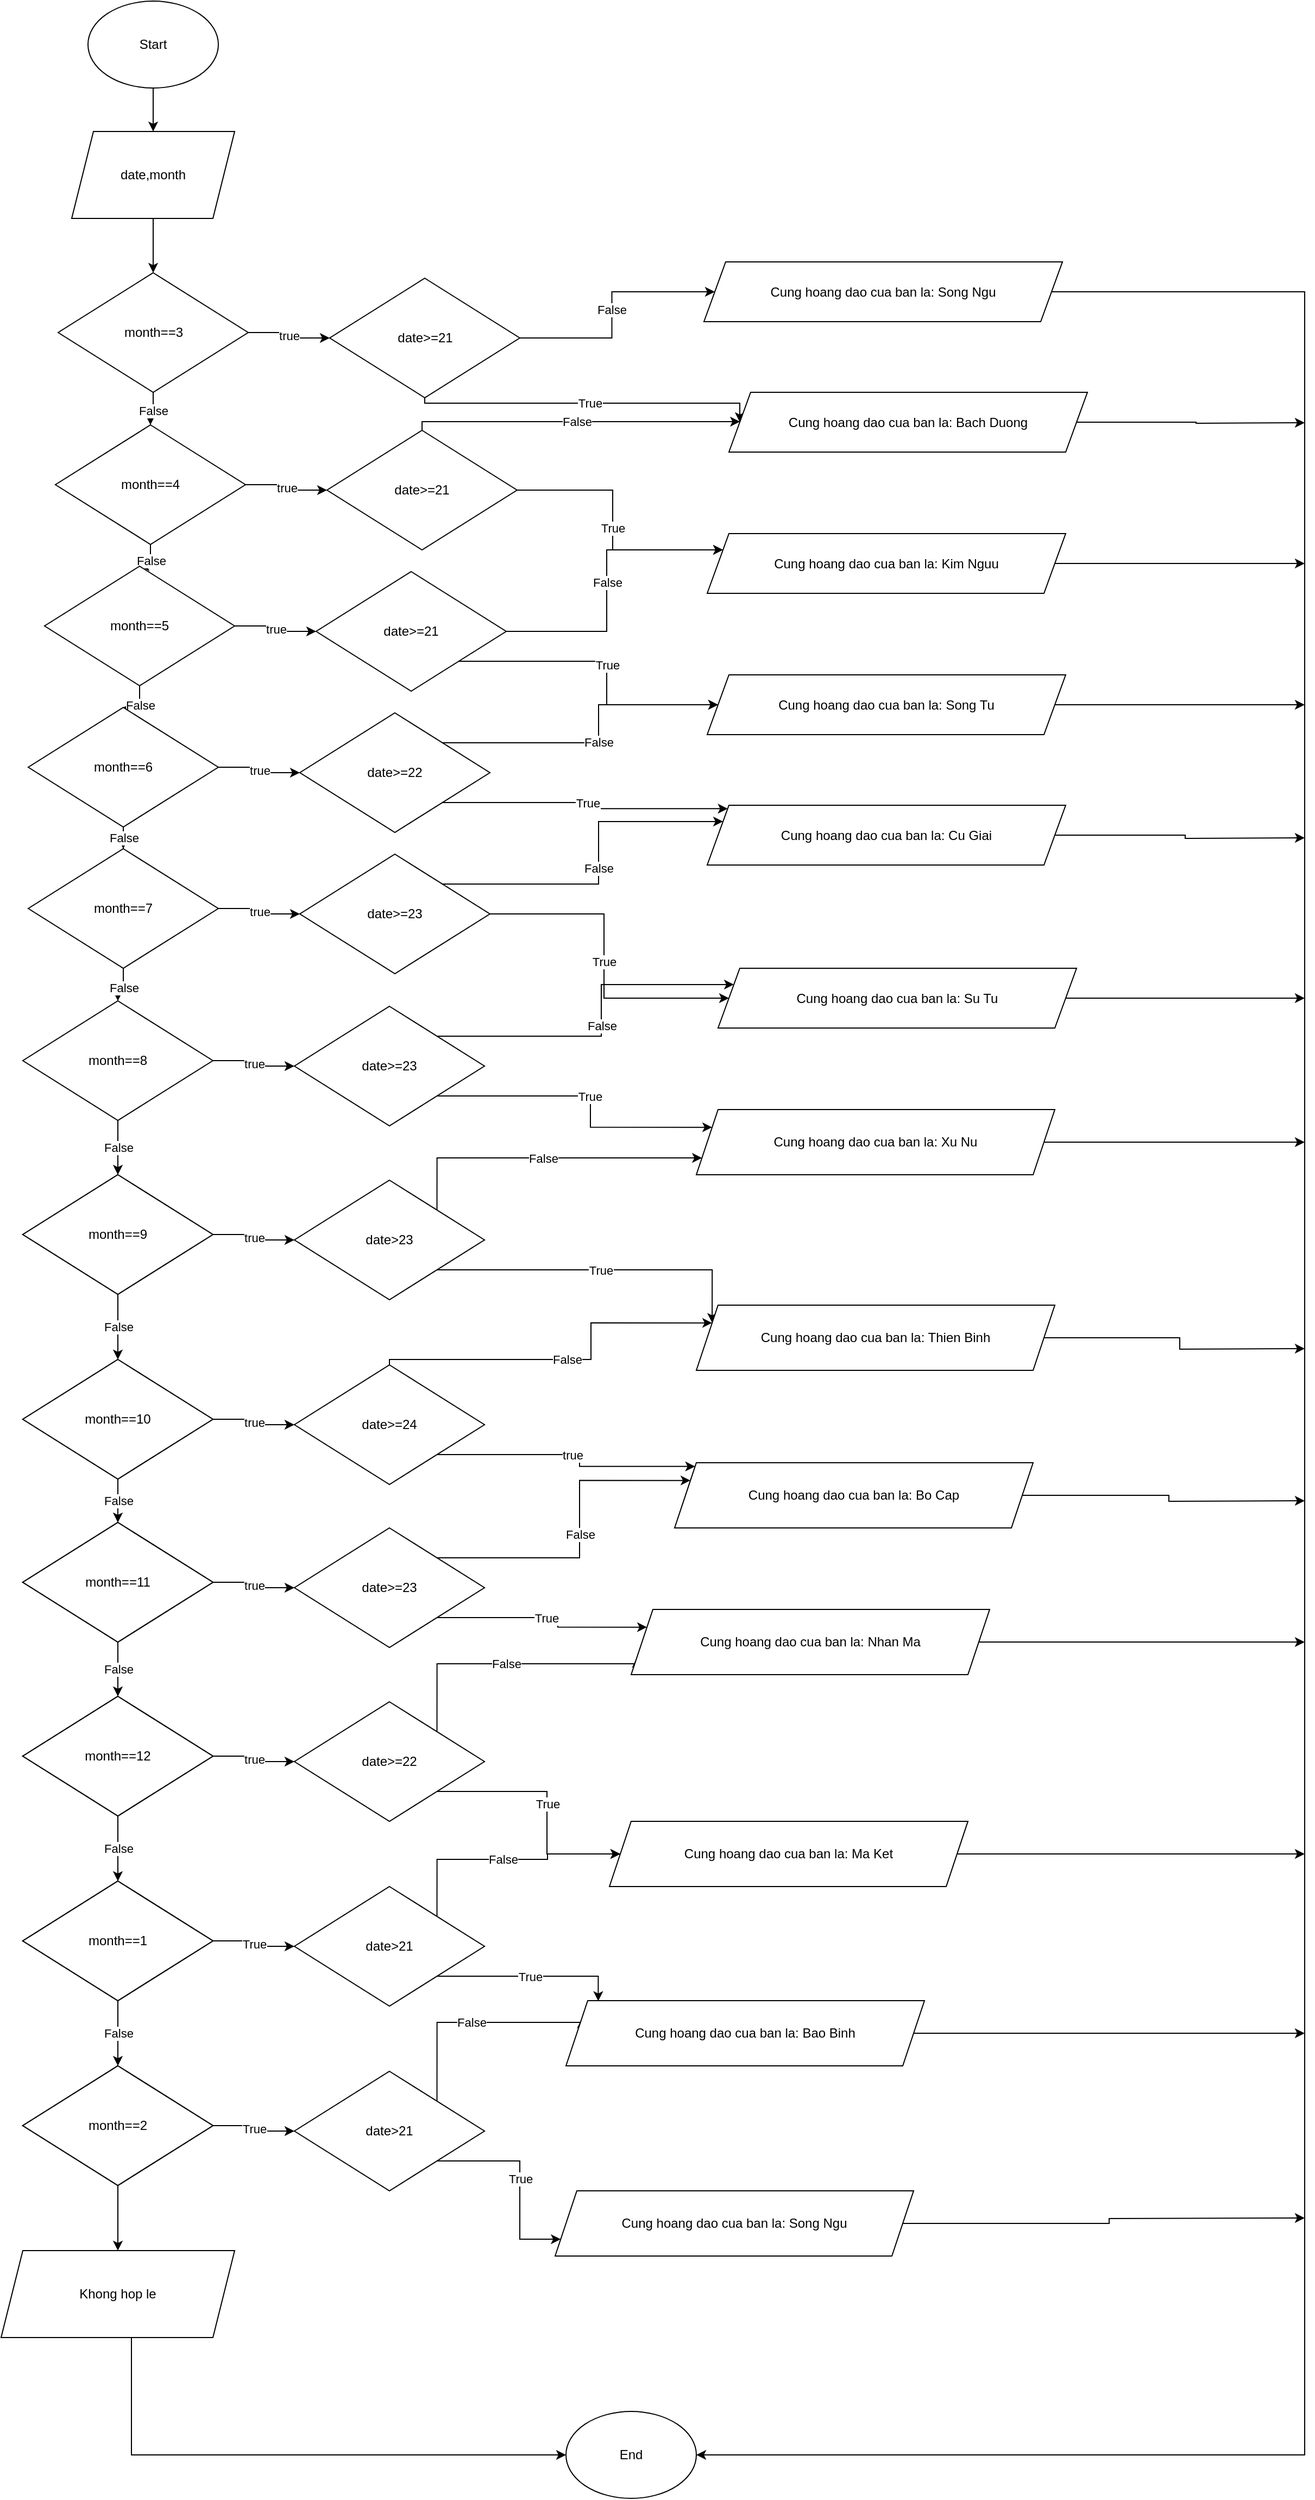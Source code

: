 <mxfile version="22.0.3" type="device">
  <diagram id="C5RBs43oDa-KdzZeNtuy" name="Page-1">
    <mxGraphModel dx="1028" dy="606" grid="1" gridSize="10" guides="1" tooltips="1" connect="1" arrows="1" fold="1" page="1" pageScale="1" pageWidth="827" pageHeight="1169" math="0" shadow="0">
      <root>
        <mxCell id="WIyWlLk6GJQsqaUBKTNV-0" />
        <mxCell id="WIyWlLk6GJQsqaUBKTNV-1" parent="WIyWlLk6GJQsqaUBKTNV-0" />
        <mxCell id="PF4K7zb1NUCe5OKD4z1z-2" style="edgeStyle=orthogonalEdgeStyle;rounded=0;orthogonalLoop=1;jettySize=auto;html=1;" parent="WIyWlLk6GJQsqaUBKTNV-1" source="PF4K7zb1NUCe5OKD4z1z-0" target="PF4K7zb1NUCe5OKD4z1z-1" edge="1">
          <mxGeometry relative="1" as="geometry" />
        </mxCell>
        <mxCell id="PF4K7zb1NUCe5OKD4z1z-0" value="Start" style="ellipse;whiteSpace=wrap;html=1;" parent="WIyWlLk6GJQsqaUBKTNV-1" vertex="1">
          <mxGeometry x="260" y="40" width="120" height="80" as="geometry" />
        </mxCell>
        <mxCell id="PF4K7zb1NUCe5OKD4z1z-17" style="edgeStyle=orthogonalEdgeStyle;rounded=0;orthogonalLoop=1;jettySize=auto;html=1;" parent="WIyWlLk6GJQsqaUBKTNV-1" source="PF4K7zb1NUCe5OKD4z1z-1" target="PF4K7zb1NUCe5OKD4z1z-3" edge="1">
          <mxGeometry relative="1" as="geometry" />
        </mxCell>
        <mxCell id="PF4K7zb1NUCe5OKD4z1z-1" value="date,month" style="shape=parallelogram;perimeter=parallelogramPerimeter;whiteSpace=wrap;html=1;fixedSize=1;" parent="WIyWlLk6GJQsqaUBKTNV-1" vertex="1">
          <mxGeometry x="245" y="160" width="150" height="80" as="geometry" />
        </mxCell>
        <mxCell id="PF4K7zb1NUCe5OKD4z1z-18" value="False" style="edgeStyle=orthogonalEdgeStyle;rounded=0;orthogonalLoop=1;jettySize=auto;html=1;" parent="WIyWlLk6GJQsqaUBKTNV-1" source="PF4K7zb1NUCe5OKD4z1z-3" target="PF4K7zb1NUCe5OKD4z1z-4" edge="1">
          <mxGeometry relative="1" as="geometry" />
        </mxCell>
        <mxCell id="PF4K7zb1NUCe5OKD4z1z-64" value="true" style="edgeStyle=orthogonalEdgeStyle;rounded=0;orthogonalLoop=1;jettySize=auto;html=1;entryX=0;entryY=0.5;entryDx=0;entryDy=0;" parent="WIyWlLk6GJQsqaUBKTNV-1" source="PF4K7zb1NUCe5OKD4z1z-3" target="PF4K7zb1NUCe5OKD4z1z-41" edge="1">
          <mxGeometry relative="1" as="geometry" />
        </mxCell>
        <mxCell id="PF4K7zb1NUCe5OKD4z1z-3" value="month==3" style="rhombus;whiteSpace=wrap;html=1;" parent="WIyWlLk6GJQsqaUBKTNV-1" vertex="1">
          <mxGeometry x="232.5" y="290" width="175" height="110" as="geometry" />
        </mxCell>
        <mxCell id="PF4K7zb1NUCe5OKD4z1z-19" value="False" style="edgeStyle=orthogonalEdgeStyle;rounded=0;orthogonalLoop=1;jettySize=auto;html=1;" parent="WIyWlLk6GJQsqaUBKTNV-1" source="PF4K7zb1NUCe5OKD4z1z-4" target="PF4K7zb1NUCe5OKD4z1z-13" edge="1">
          <mxGeometry relative="1" as="geometry" />
        </mxCell>
        <mxCell id="PF4K7zb1NUCe5OKD4z1z-63" value="true" style="edgeStyle=orthogonalEdgeStyle;rounded=0;orthogonalLoop=1;jettySize=auto;html=1;" parent="WIyWlLk6GJQsqaUBKTNV-1" source="PF4K7zb1NUCe5OKD4z1z-4" target="PF4K7zb1NUCe5OKD4z1z-42" edge="1">
          <mxGeometry relative="1" as="geometry" />
        </mxCell>
        <mxCell id="PF4K7zb1NUCe5OKD4z1z-4" value="month==4" style="rhombus;whiteSpace=wrap;html=1;" parent="WIyWlLk6GJQsqaUBKTNV-1" vertex="1">
          <mxGeometry x="230" y="430" width="175" height="110" as="geometry" />
        </mxCell>
        <mxCell id="PF4K7zb1NUCe5OKD4z1z-30" style="edgeStyle=orthogonalEdgeStyle;rounded=0;orthogonalLoop=1;jettySize=auto;html=1;" parent="WIyWlLk6GJQsqaUBKTNV-1" source="PF4K7zb1NUCe5OKD4z1z-5" target="PF4K7zb1NUCe5OKD4z1z-29" edge="1">
          <mxGeometry relative="1" as="geometry" />
        </mxCell>
        <mxCell id="PF4K7zb1NUCe5OKD4z1z-5" value="month==2" style="rhombus;whiteSpace=wrap;html=1;" parent="WIyWlLk6GJQsqaUBKTNV-1" vertex="1">
          <mxGeometry x="200" y="1940" width="175" height="110" as="geometry" />
        </mxCell>
        <mxCell id="PF4K7zb1NUCe5OKD4z1z-28" value="False" style="edgeStyle=orthogonalEdgeStyle;rounded=0;orthogonalLoop=1;jettySize=auto;html=1;" parent="WIyWlLk6GJQsqaUBKTNV-1" source="PF4K7zb1NUCe5OKD4z1z-7" target="PF4K7zb1NUCe5OKD4z1z-5" edge="1">
          <mxGeometry relative="1" as="geometry" />
        </mxCell>
        <mxCell id="PF4K7zb1NUCe5OKD4z1z-7" value="month==1" style="rhombus;whiteSpace=wrap;html=1;" parent="WIyWlLk6GJQsqaUBKTNV-1" vertex="1">
          <mxGeometry x="200" y="1770" width="175" height="110" as="geometry" />
        </mxCell>
        <mxCell id="PF4K7zb1NUCe5OKD4z1z-26" value="False" style="edgeStyle=orthogonalEdgeStyle;rounded=0;orthogonalLoop=1;jettySize=auto;html=1;entryX=0.5;entryY=0;entryDx=0;entryDy=0;" parent="WIyWlLk6GJQsqaUBKTNV-1" source="PF4K7zb1NUCe5OKD4z1z-8" target="PF4K7zb1NUCe5OKD4z1z-11" edge="1">
          <mxGeometry relative="1" as="geometry" />
        </mxCell>
        <mxCell id="PF4K7zb1NUCe5OKD4z1z-8" value="month==11" style="rhombus;whiteSpace=wrap;html=1;" parent="WIyWlLk6GJQsqaUBKTNV-1" vertex="1">
          <mxGeometry x="200" y="1440" width="175" height="110" as="geometry" />
        </mxCell>
        <mxCell id="PF4K7zb1NUCe5OKD4z1z-24" value="False" style="edgeStyle=orthogonalEdgeStyle;rounded=0;orthogonalLoop=1;jettySize=auto;html=1;" parent="WIyWlLk6GJQsqaUBKTNV-1" source="PF4K7zb1NUCe5OKD4z1z-9" target="PF4K7zb1NUCe5OKD4z1z-10" edge="1">
          <mxGeometry relative="1" as="geometry" />
        </mxCell>
        <mxCell id="PF4K7zb1NUCe5OKD4z1z-9" value="month==9" style="rhombus;whiteSpace=wrap;html=1;" parent="WIyWlLk6GJQsqaUBKTNV-1" vertex="1">
          <mxGeometry x="200" y="1120" width="175" height="110" as="geometry" />
        </mxCell>
        <mxCell id="PF4K7zb1NUCe5OKD4z1z-25" value="False" style="edgeStyle=orthogonalEdgeStyle;rounded=0;orthogonalLoop=1;jettySize=auto;html=1;entryX=0.5;entryY=0;entryDx=0;entryDy=0;" parent="WIyWlLk6GJQsqaUBKTNV-1" source="PF4K7zb1NUCe5OKD4z1z-10" target="PF4K7zb1NUCe5OKD4z1z-8" edge="1">
          <mxGeometry relative="1" as="geometry" />
        </mxCell>
        <mxCell id="PF4K7zb1NUCe5OKD4z1z-10" value="month==10" style="rhombus;whiteSpace=wrap;html=1;" parent="WIyWlLk6GJQsqaUBKTNV-1" vertex="1">
          <mxGeometry x="200" y="1290" width="175" height="110" as="geometry" />
        </mxCell>
        <mxCell id="PF4K7zb1NUCe5OKD4z1z-27" value="False" style="edgeStyle=orthogonalEdgeStyle;rounded=0;orthogonalLoop=1;jettySize=auto;html=1;" parent="WIyWlLk6GJQsqaUBKTNV-1" source="PF4K7zb1NUCe5OKD4z1z-11" target="PF4K7zb1NUCe5OKD4z1z-7" edge="1">
          <mxGeometry relative="1" as="geometry" />
        </mxCell>
        <mxCell id="PF4K7zb1NUCe5OKD4z1z-11" value="month==12" style="rhombus;whiteSpace=wrap;html=1;" parent="WIyWlLk6GJQsqaUBKTNV-1" vertex="1">
          <mxGeometry x="200" y="1600" width="175" height="110" as="geometry" />
        </mxCell>
        <mxCell id="PF4K7zb1NUCe5OKD4z1z-23" value="False" style="edgeStyle=orthogonalEdgeStyle;rounded=0;orthogonalLoop=1;jettySize=auto;html=1;entryX=0.5;entryY=0;entryDx=0;entryDy=0;" parent="WIyWlLk6GJQsqaUBKTNV-1" source="PF4K7zb1NUCe5OKD4z1z-12" target="PF4K7zb1NUCe5OKD4z1z-9" edge="1">
          <mxGeometry relative="1" as="geometry" />
        </mxCell>
        <mxCell id="PF4K7zb1NUCe5OKD4z1z-59" value="true" style="edgeStyle=orthogonalEdgeStyle;rounded=0;orthogonalLoop=1;jettySize=auto;html=1;" parent="WIyWlLk6GJQsqaUBKTNV-1" source="PF4K7zb1NUCe5OKD4z1z-12" target="PF4K7zb1NUCe5OKD4z1z-43" edge="1">
          <mxGeometry relative="1" as="geometry" />
        </mxCell>
        <mxCell id="PF4K7zb1NUCe5OKD4z1z-12" value="month==8" style="rhombus;whiteSpace=wrap;html=1;" parent="WIyWlLk6GJQsqaUBKTNV-1" vertex="1">
          <mxGeometry x="200" y="960" width="175" height="110" as="geometry" />
        </mxCell>
        <mxCell id="PF4K7zb1NUCe5OKD4z1z-20" value="False" style="edgeStyle=orthogonalEdgeStyle;rounded=0;orthogonalLoop=1;jettySize=auto;html=1;" parent="WIyWlLk6GJQsqaUBKTNV-1" source="PF4K7zb1NUCe5OKD4z1z-13" target="PF4K7zb1NUCe5OKD4z1z-15" edge="1">
          <mxGeometry relative="1" as="geometry" />
        </mxCell>
        <mxCell id="PF4K7zb1NUCe5OKD4z1z-62" value="true" style="edgeStyle=orthogonalEdgeStyle;rounded=0;orthogonalLoop=1;jettySize=auto;html=1;" parent="WIyWlLk6GJQsqaUBKTNV-1" source="PF4K7zb1NUCe5OKD4z1z-13" target="PF4K7zb1NUCe5OKD4z1z-44" edge="1">
          <mxGeometry relative="1" as="geometry" />
        </mxCell>
        <mxCell id="PF4K7zb1NUCe5OKD4z1z-13" value="month==5" style="rhombus;whiteSpace=wrap;html=1;" parent="WIyWlLk6GJQsqaUBKTNV-1" vertex="1">
          <mxGeometry x="220" y="560" width="175" height="110" as="geometry" />
        </mxCell>
        <mxCell id="PF4K7zb1NUCe5OKD4z1z-22" value="False" style="edgeStyle=orthogonalEdgeStyle;rounded=0;orthogonalLoop=1;jettySize=auto;html=1;" parent="WIyWlLk6GJQsqaUBKTNV-1" source="PF4K7zb1NUCe5OKD4z1z-14" target="PF4K7zb1NUCe5OKD4z1z-12" edge="1">
          <mxGeometry relative="1" as="geometry" />
        </mxCell>
        <mxCell id="PF4K7zb1NUCe5OKD4z1z-60" value="true" style="edgeStyle=orthogonalEdgeStyle;rounded=0;orthogonalLoop=1;jettySize=auto;html=1;" parent="WIyWlLk6GJQsqaUBKTNV-1" source="PF4K7zb1NUCe5OKD4z1z-14" target="PF4K7zb1NUCe5OKD4z1z-45" edge="1">
          <mxGeometry relative="1" as="geometry" />
        </mxCell>
        <mxCell id="PF4K7zb1NUCe5OKD4z1z-14" value="month==7" style="rhombus;whiteSpace=wrap;html=1;" parent="WIyWlLk6GJQsqaUBKTNV-1" vertex="1">
          <mxGeometry x="205" y="820" width="175" height="110" as="geometry" />
        </mxCell>
        <mxCell id="PF4K7zb1NUCe5OKD4z1z-21" value="False" style="edgeStyle=orthogonalEdgeStyle;rounded=0;orthogonalLoop=1;jettySize=auto;html=1;" parent="WIyWlLk6GJQsqaUBKTNV-1" source="PF4K7zb1NUCe5OKD4z1z-15" target="PF4K7zb1NUCe5OKD4z1z-14" edge="1">
          <mxGeometry relative="1" as="geometry" />
        </mxCell>
        <mxCell id="PF4K7zb1NUCe5OKD4z1z-61" value="true" style="edgeStyle=orthogonalEdgeStyle;rounded=0;orthogonalLoop=1;jettySize=auto;html=1;" parent="WIyWlLk6GJQsqaUBKTNV-1" source="PF4K7zb1NUCe5OKD4z1z-15" target="PF4K7zb1NUCe5OKD4z1z-46" edge="1">
          <mxGeometry relative="1" as="geometry" />
        </mxCell>
        <mxCell id="PF4K7zb1NUCe5OKD4z1z-15" value="month==6" style="rhombus;whiteSpace=wrap;html=1;" parent="WIyWlLk6GJQsqaUBKTNV-1" vertex="1">
          <mxGeometry x="205" y="690" width="175" height="110" as="geometry" />
        </mxCell>
        <mxCell id="PF4K7zb1NUCe5OKD4z1z-109" style="edgeStyle=orthogonalEdgeStyle;rounded=0;orthogonalLoop=1;jettySize=auto;html=1;entryX=0;entryY=0.5;entryDx=0;entryDy=0;" parent="WIyWlLk6GJQsqaUBKTNV-1" source="PF4K7zb1NUCe5OKD4z1z-29" target="PF4K7zb1NUCe5OKD4z1z-108" edge="1">
          <mxGeometry relative="1" as="geometry">
            <Array as="points">
              <mxPoint x="300" y="2298" />
            </Array>
          </mxGeometry>
        </mxCell>
        <mxCell id="PF4K7zb1NUCe5OKD4z1z-29" value="Khong hop le" style="shape=parallelogram;perimeter=parallelogramPerimeter;whiteSpace=wrap;html=1;fixedSize=1;" parent="WIyWlLk6GJQsqaUBKTNV-1" vertex="1">
          <mxGeometry x="180" y="2110" width="215" height="80" as="geometry" />
        </mxCell>
        <mxCell id="PF4K7zb1NUCe5OKD4z1z-31" value="month==2" style="rhombus;whiteSpace=wrap;html=1;" parent="WIyWlLk6GJQsqaUBKTNV-1" vertex="1">
          <mxGeometry x="200" y="1940" width="175" height="110" as="geometry" />
        </mxCell>
        <mxCell id="PF4K7zb1NUCe5OKD4z1z-32" value="month==1" style="rhombus;whiteSpace=wrap;html=1;" parent="WIyWlLk6GJQsqaUBKTNV-1" vertex="1">
          <mxGeometry x="200" y="1770" width="175" height="110" as="geometry" />
        </mxCell>
        <mxCell id="PF4K7zb1NUCe5OKD4z1z-33" value="month==12" style="rhombus;whiteSpace=wrap;html=1;" parent="WIyWlLk6GJQsqaUBKTNV-1" vertex="1">
          <mxGeometry x="200" y="1600" width="175" height="110" as="geometry" />
        </mxCell>
        <mxCell id="PF4K7zb1NUCe5OKD4z1z-34" value="month==11" style="rhombus;whiteSpace=wrap;html=1;" parent="WIyWlLk6GJQsqaUBKTNV-1" vertex="1">
          <mxGeometry x="200" y="1440" width="175" height="110" as="geometry" />
        </mxCell>
        <mxCell id="PF4K7zb1NUCe5OKD4z1z-53" value="True" style="edgeStyle=orthogonalEdgeStyle;rounded=0;orthogonalLoop=1;jettySize=auto;html=1;" parent="WIyWlLk6GJQsqaUBKTNV-1" source="PF4K7zb1NUCe5OKD4z1z-35" target="PF4K7zb1NUCe5OKD4z1z-47" edge="1">
          <mxGeometry relative="1" as="geometry" />
        </mxCell>
        <mxCell id="PF4K7zb1NUCe5OKD4z1z-35" value="month==2" style="rhombus;whiteSpace=wrap;html=1;" parent="WIyWlLk6GJQsqaUBKTNV-1" vertex="1">
          <mxGeometry x="200" y="1940" width="175" height="110" as="geometry" />
        </mxCell>
        <mxCell id="PF4K7zb1NUCe5OKD4z1z-54" value="True" style="edgeStyle=orthogonalEdgeStyle;rounded=0;orthogonalLoop=1;jettySize=auto;html=1;" parent="WIyWlLk6GJQsqaUBKTNV-1" source="PF4K7zb1NUCe5OKD4z1z-36" target="PF4K7zb1NUCe5OKD4z1z-48" edge="1">
          <mxGeometry relative="1" as="geometry" />
        </mxCell>
        <mxCell id="PF4K7zb1NUCe5OKD4z1z-36" value="month==1" style="rhombus;whiteSpace=wrap;html=1;" parent="WIyWlLk6GJQsqaUBKTNV-1" vertex="1">
          <mxGeometry x="200" y="1770" width="175" height="110" as="geometry" />
        </mxCell>
        <mxCell id="PF4K7zb1NUCe5OKD4z1z-55" value="true" style="edgeStyle=orthogonalEdgeStyle;rounded=0;orthogonalLoop=1;jettySize=auto;html=1;" parent="WIyWlLk6GJQsqaUBKTNV-1" source="PF4K7zb1NUCe5OKD4z1z-37" target="PF4K7zb1NUCe5OKD4z1z-49" edge="1">
          <mxGeometry relative="1" as="geometry" />
        </mxCell>
        <mxCell id="PF4K7zb1NUCe5OKD4z1z-37" value="month==12" style="rhombus;whiteSpace=wrap;html=1;" parent="WIyWlLk6GJQsqaUBKTNV-1" vertex="1">
          <mxGeometry x="200" y="1600" width="175" height="110" as="geometry" />
        </mxCell>
        <mxCell id="PF4K7zb1NUCe5OKD4z1z-56" value="true" style="edgeStyle=orthogonalEdgeStyle;rounded=0;orthogonalLoop=1;jettySize=auto;html=1;" parent="WIyWlLk6GJQsqaUBKTNV-1" source="PF4K7zb1NUCe5OKD4z1z-38" target="PF4K7zb1NUCe5OKD4z1z-50" edge="1">
          <mxGeometry relative="1" as="geometry" />
        </mxCell>
        <mxCell id="PF4K7zb1NUCe5OKD4z1z-38" value="month==11" style="rhombus;whiteSpace=wrap;html=1;" parent="WIyWlLk6GJQsqaUBKTNV-1" vertex="1">
          <mxGeometry x="200" y="1440" width="175" height="110" as="geometry" />
        </mxCell>
        <mxCell id="PF4K7zb1NUCe5OKD4z1z-58" value="true" style="edgeStyle=orthogonalEdgeStyle;rounded=0;orthogonalLoop=1;jettySize=auto;html=1;" parent="WIyWlLk6GJQsqaUBKTNV-1" source="PF4K7zb1NUCe5OKD4z1z-39" target="PF4K7zb1NUCe5OKD4z1z-51" edge="1">
          <mxGeometry relative="1" as="geometry" />
        </mxCell>
        <mxCell id="PF4K7zb1NUCe5OKD4z1z-39" value="month==9" style="rhombus;whiteSpace=wrap;html=1;" parent="WIyWlLk6GJQsqaUBKTNV-1" vertex="1">
          <mxGeometry x="200" y="1120" width="175" height="110" as="geometry" />
        </mxCell>
        <mxCell id="PF4K7zb1NUCe5OKD4z1z-57" value="true" style="edgeStyle=orthogonalEdgeStyle;rounded=0;orthogonalLoop=1;jettySize=auto;html=1;entryX=0;entryY=0.5;entryDx=0;entryDy=0;" parent="WIyWlLk6GJQsqaUBKTNV-1" source="PF4K7zb1NUCe5OKD4z1z-40" target="PF4K7zb1NUCe5OKD4z1z-52" edge="1">
          <mxGeometry relative="1" as="geometry" />
        </mxCell>
        <mxCell id="PF4K7zb1NUCe5OKD4z1z-40" value="month==10" style="rhombus;whiteSpace=wrap;html=1;" parent="WIyWlLk6GJQsqaUBKTNV-1" vertex="1">
          <mxGeometry x="200" y="1290" width="175" height="110" as="geometry" />
        </mxCell>
        <mxCell id="PF4K7zb1NUCe5OKD4z1z-67" value="True" style="edgeStyle=orthogonalEdgeStyle;rounded=0;orthogonalLoop=1;jettySize=auto;html=1;entryX=0;entryY=0.5;entryDx=0;entryDy=0;" parent="WIyWlLk6GJQsqaUBKTNV-1" source="PF4K7zb1NUCe5OKD4z1z-41" target="PF4K7zb1NUCe5OKD4z1z-65" edge="1">
          <mxGeometry relative="1" as="geometry">
            <Array as="points">
              <mxPoint x="570" y="410" />
              <mxPoint x="860" y="410" />
            </Array>
          </mxGeometry>
        </mxCell>
        <mxCell id="PF4K7zb1NUCe5OKD4z1z-69" value="False" style="edgeStyle=orthogonalEdgeStyle;rounded=0;orthogonalLoop=1;jettySize=auto;html=1;entryX=0;entryY=0.5;entryDx=0;entryDy=0;" parent="WIyWlLk6GJQsqaUBKTNV-1" source="PF4K7zb1NUCe5OKD4z1z-41" target="PF4K7zb1NUCe5OKD4z1z-68" edge="1">
          <mxGeometry relative="1" as="geometry" />
        </mxCell>
        <mxCell id="PF4K7zb1NUCe5OKD4z1z-41" value="date&amp;gt;=21" style="rhombus;whiteSpace=wrap;html=1;" parent="WIyWlLk6GJQsqaUBKTNV-1" vertex="1">
          <mxGeometry x="482.5" y="295" width="175" height="110" as="geometry" />
        </mxCell>
        <mxCell id="PF4K7zb1NUCe5OKD4z1z-71" value="False" style="edgeStyle=orthogonalEdgeStyle;rounded=0;orthogonalLoop=1;jettySize=auto;html=1;" parent="WIyWlLk6GJQsqaUBKTNV-1" source="PF4K7zb1NUCe5OKD4z1z-42" target="PF4K7zb1NUCe5OKD4z1z-65" edge="1">
          <mxGeometry relative="1" as="geometry">
            <Array as="points">
              <mxPoint x="568" y="427" />
            </Array>
          </mxGeometry>
        </mxCell>
        <mxCell id="PF4K7zb1NUCe5OKD4z1z-74" value="True" style="edgeStyle=orthogonalEdgeStyle;rounded=0;orthogonalLoop=1;jettySize=auto;html=1;entryX=0;entryY=0.25;entryDx=0;entryDy=0;" parent="WIyWlLk6GJQsqaUBKTNV-1" source="PF4K7zb1NUCe5OKD4z1z-42" target="PF4K7zb1NUCe5OKD4z1z-73" edge="1">
          <mxGeometry relative="1" as="geometry">
            <Array as="points">
              <mxPoint x="743" y="490" />
              <mxPoint x="743" y="545" />
            </Array>
          </mxGeometry>
        </mxCell>
        <mxCell id="PF4K7zb1NUCe5OKD4z1z-42" value="date&amp;gt;=21" style="rhombus;whiteSpace=wrap;html=1;" parent="WIyWlLk6GJQsqaUBKTNV-1" vertex="1">
          <mxGeometry x="480" y="435" width="175" height="110" as="geometry" />
        </mxCell>
        <mxCell id="PF4K7zb1NUCe5OKD4z1z-84" value="False" style="edgeStyle=orthogonalEdgeStyle;rounded=0;orthogonalLoop=1;jettySize=auto;html=1;exitX=1;exitY=0;exitDx=0;exitDy=0;entryX=0;entryY=0.25;entryDx=0;entryDy=0;" parent="WIyWlLk6GJQsqaUBKTNV-1" source="PF4K7zb1NUCe5OKD4z1z-43" target="PF4K7zb1NUCe5OKD4z1z-82" edge="1">
          <mxGeometry relative="1" as="geometry" />
        </mxCell>
        <mxCell id="PF4K7zb1NUCe5OKD4z1z-86" value="True" style="edgeStyle=orthogonalEdgeStyle;rounded=0;orthogonalLoop=1;jettySize=auto;html=1;exitX=1;exitY=1;exitDx=0;exitDy=0;entryX=0;entryY=0.25;entryDx=0;entryDy=0;" parent="WIyWlLk6GJQsqaUBKTNV-1" source="PF4K7zb1NUCe5OKD4z1z-43" target="PF4K7zb1NUCe5OKD4z1z-85" edge="1">
          <mxGeometry relative="1" as="geometry" />
        </mxCell>
        <mxCell id="PF4K7zb1NUCe5OKD4z1z-43" value="date&amp;gt;=23" style="rhombus;whiteSpace=wrap;html=1;" parent="WIyWlLk6GJQsqaUBKTNV-1" vertex="1">
          <mxGeometry x="450" y="965" width="175" height="110" as="geometry" />
        </mxCell>
        <mxCell id="PF4K7zb1NUCe5OKD4z1z-75" value="False" style="edgeStyle=orthogonalEdgeStyle;rounded=0;orthogonalLoop=1;jettySize=auto;html=1;entryX=0;entryY=0.25;entryDx=0;entryDy=0;" parent="WIyWlLk6GJQsqaUBKTNV-1" source="PF4K7zb1NUCe5OKD4z1z-44" target="PF4K7zb1NUCe5OKD4z1z-73" edge="1">
          <mxGeometry relative="1" as="geometry" />
        </mxCell>
        <mxCell id="PF4K7zb1NUCe5OKD4z1z-77" value="True" style="edgeStyle=orthogonalEdgeStyle;rounded=0;orthogonalLoop=1;jettySize=auto;html=1;exitX=1;exitY=1;exitDx=0;exitDy=0;entryX=0;entryY=0.5;entryDx=0;entryDy=0;" parent="WIyWlLk6GJQsqaUBKTNV-1" source="PF4K7zb1NUCe5OKD4z1z-44" target="PF4K7zb1NUCe5OKD4z1z-76" edge="1">
          <mxGeometry relative="1" as="geometry" />
        </mxCell>
        <mxCell id="PF4K7zb1NUCe5OKD4z1z-44" value="date&amp;gt;=21" style="rhombus;whiteSpace=wrap;html=1;" parent="WIyWlLk6GJQsqaUBKTNV-1" vertex="1">
          <mxGeometry x="470" y="565" width="175" height="110" as="geometry" />
        </mxCell>
        <mxCell id="PF4K7zb1NUCe5OKD4z1z-81" value="False" style="edgeStyle=orthogonalEdgeStyle;rounded=0;orthogonalLoop=1;jettySize=auto;html=1;exitX=1;exitY=0;exitDx=0;exitDy=0;entryX=0;entryY=0.25;entryDx=0;entryDy=0;" parent="WIyWlLk6GJQsqaUBKTNV-1" source="PF4K7zb1NUCe5OKD4z1z-45" target="PF4K7zb1NUCe5OKD4z1z-79" edge="1">
          <mxGeometry relative="1" as="geometry" />
        </mxCell>
        <mxCell id="PF4K7zb1NUCe5OKD4z1z-83" value="True" style="edgeStyle=orthogonalEdgeStyle;rounded=0;orthogonalLoop=1;jettySize=auto;html=1;entryX=0;entryY=0.5;entryDx=0;entryDy=0;" parent="WIyWlLk6GJQsqaUBKTNV-1" source="PF4K7zb1NUCe5OKD4z1z-45" target="PF4K7zb1NUCe5OKD4z1z-82" edge="1">
          <mxGeometry relative="1" as="geometry" />
        </mxCell>
        <mxCell id="PF4K7zb1NUCe5OKD4z1z-45" value="date&amp;gt;=23" style="rhombus;whiteSpace=wrap;html=1;" parent="WIyWlLk6GJQsqaUBKTNV-1" vertex="1">
          <mxGeometry x="455" y="825" width="175" height="110" as="geometry" />
        </mxCell>
        <mxCell id="PF4K7zb1NUCe5OKD4z1z-78" value="False" style="edgeStyle=orthogonalEdgeStyle;rounded=0;orthogonalLoop=1;jettySize=auto;html=1;exitX=1;exitY=0;exitDx=0;exitDy=0;" parent="WIyWlLk6GJQsqaUBKTNV-1" source="PF4K7zb1NUCe5OKD4z1z-46" target="PF4K7zb1NUCe5OKD4z1z-76" edge="1">
          <mxGeometry relative="1" as="geometry" />
        </mxCell>
        <mxCell id="PF4K7zb1NUCe5OKD4z1z-80" value="True" style="edgeStyle=orthogonalEdgeStyle;rounded=0;orthogonalLoop=1;jettySize=auto;html=1;exitX=1;exitY=1;exitDx=0;exitDy=0;entryX=0;entryY=0;entryDx=0;entryDy=0;" parent="WIyWlLk6GJQsqaUBKTNV-1" source="PF4K7zb1NUCe5OKD4z1z-46" target="PF4K7zb1NUCe5OKD4z1z-79" edge="1">
          <mxGeometry relative="1" as="geometry" />
        </mxCell>
        <mxCell id="PF4K7zb1NUCe5OKD4z1z-46" value="date&amp;gt;=22" style="rhombus;whiteSpace=wrap;html=1;" parent="WIyWlLk6GJQsqaUBKTNV-1" vertex="1">
          <mxGeometry x="455" y="695" width="175" height="110" as="geometry" />
        </mxCell>
        <mxCell id="PF4K7zb1NUCe5OKD4z1z-105" value="False" style="edgeStyle=orthogonalEdgeStyle;rounded=0;orthogonalLoop=1;jettySize=auto;html=1;exitX=1;exitY=0;exitDx=0;exitDy=0;entryX=0;entryY=0.25;entryDx=0;entryDy=0;" parent="WIyWlLk6GJQsqaUBKTNV-1" source="PF4K7zb1NUCe5OKD4z1z-47" target="PF4K7zb1NUCe5OKD4z1z-95" edge="1">
          <mxGeometry relative="1" as="geometry">
            <Array as="points">
              <mxPoint x="581" y="1900" />
              <mxPoint x="715" y="1900" />
            </Array>
          </mxGeometry>
        </mxCell>
        <mxCell id="PF4K7zb1NUCe5OKD4z1z-106" value="True" style="edgeStyle=orthogonalEdgeStyle;rounded=0;orthogonalLoop=1;jettySize=auto;html=1;exitX=1;exitY=1;exitDx=0;exitDy=0;entryX=0;entryY=0.75;entryDx=0;entryDy=0;" parent="WIyWlLk6GJQsqaUBKTNV-1" source="PF4K7zb1NUCe5OKD4z1z-47" target="PF4K7zb1NUCe5OKD4z1z-98" edge="1">
          <mxGeometry relative="1" as="geometry" />
        </mxCell>
        <mxCell id="PF4K7zb1NUCe5OKD4z1z-47" value="date&amp;gt;21" style="rhombus;whiteSpace=wrap;html=1;" parent="WIyWlLk6GJQsqaUBKTNV-1" vertex="1">
          <mxGeometry x="450" y="1945" width="175" height="110" as="geometry" />
        </mxCell>
        <mxCell id="PF4K7zb1NUCe5OKD4z1z-102" value="False" style="edgeStyle=orthogonalEdgeStyle;rounded=0;orthogonalLoop=1;jettySize=auto;html=1;exitX=1;exitY=0;exitDx=0;exitDy=0;entryX=0;entryY=0.5;entryDx=0;entryDy=0;" parent="WIyWlLk6GJQsqaUBKTNV-1" source="PF4K7zb1NUCe5OKD4z1z-48" target="PF4K7zb1NUCe5OKD4z1z-96" edge="1">
          <mxGeometry relative="1" as="geometry">
            <Array as="points">
              <mxPoint x="581" y="1750" />
              <mxPoint x="683" y="1750" />
              <mxPoint x="683" y="1745" />
            </Array>
          </mxGeometry>
        </mxCell>
        <mxCell id="PF4K7zb1NUCe5OKD4z1z-103" value="True" style="edgeStyle=orthogonalEdgeStyle;rounded=0;orthogonalLoop=1;jettySize=auto;html=1;exitX=1;exitY=1;exitDx=0;exitDy=0;entryX=0.09;entryY=0.007;entryDx=0;entryDy=0;entryPerimeter=0;" parent="WIyWlLk6GJQsqaUBKTNV-1" source="PF4K7zb1NUCe5OKD4z1z-48" target="PF4K7zb1NUCe5OKD4z1z-95" edge="1">
          <mxGeometry relative="1" as="geometry" />
        </mxCell>
        <mxCell id="PF4K7zb1NUCe5OKD4z1z-48" value="date&amp;gt;21" style="rhombus;whiteSpace=wrap;html=1;" parent="WIyWlLk6GJQsqaUBKTNV-1" vertex="1">
          <mxGeometry x="450" y="1775" width="175" height="110" as="geometry" />
        </mxCell>
        <mxCell id="PF4K7zb1NUCe5OKD4z1z-100" value="False" style="edgeStyle=orthogonalEdgeStyle;rounded=0;orthogonalLoop=1;jettySize=auto;html=1;exitX=1;exitY=0;exitDx=0;exitDy=0;entryX=0;entryY=0.75;entryDx=0;entryDy=0;" parent="WIyWlLk6GJQsqaUBKTNV-1" source="PF4K7zb1NUCe5OKD4z1z-49" target="PF4K7zb1NUCe5OKD4z1z-97" edge="1">
          <mxGeometry relative="1" as="geometry">
            <Array as="points">
              <mxPoint x="581" y="1570" />
              <mxPoint x="765" y="1570" />
            </Array>
          </mxGeometry>
        </mxCell>
        <mxCell id="PF4K7zb1NUCe5OKD4z1z-101" value="True" style="edgeStyle=orthogonalEdgeStyle;rounded=0;orthogonalLoop=1;jettySize=auto;html=1;exitX=1;exitY=1;exitDx=0;exitDy=0;entryX=0;entryY=0.5;entryDx=0;entryDy=0;" parent="WIyWlLk6GJQsqaUBKTNV-1" source="PF4K7zb1NUCe5OKD4z1z-49" target="PF4K7zb1NUCe5OKD4z1z-96" edge="1">
          <mxGeometry relative="1" as="geometry" />
        </mxCell>
        <mxCell id="PF4K7zb1NUCe5OKD4z1z-49" value="date&amp;gt;=22" style="rhombus;whiteSpace=wrap;html=1;" parent="WIyWlLk6GJQsqaUBKTNV-1" vertex="1">
          <mxGeometry x="450" y="1605" width="175" height="110" as="geometry" />
        </mxCell>
        <mxCell id="PF4K7zb1NUCe5OKD4z1z-94" value="False" style="edgeStyle=orthogonalEdgeStyle;rounded=0;orthogonalLoop=1;jettySize=auto;html=1;exitX=1;exitY=0;exitDx=0;exitDy=0;entryX=0;entryY=0.25;entryDx=0;entryDy=0;" parent="WIyWlLk6GJQsqaUBKTNV-1" source="PF4K7zb1NUCe5OKD4z1z-50" target="PF4K7zb1NUCe5OKD4z1z-92" edge="1">
          <mxGeometry relative="1" as="geometry" />
        </mxCell>
        <mxCell id="PF4K7zb1NUCe5OKD4z1z-99" value="True" style="edgeStyle=orthogonalEdgeStyle;rounded=0;orthogonalLoop=1;jettySize=auto;html=1;exitX=1;exitY=1;exitDx=0;exitDy=0;entryX=0;entryY=0.25;entryDx=0;entryDy=0;" parent="WIyWlLk6GJQsqaUBKTNV-1" source="PF4K7zb1NUCe5OKD4z1z-50" target="PF4K7zb1NUCe5OKD4z1z-97" edge="1">
          <mxGeometry relative="1" as="geometry" />
        </mxCell>
        <mxCell id="PF4K7zb1NUCe5OKD4z1z-50" value="date&amp;gt;=23" style="rhombus;whiteSpace=wrap;html=1;" parent="WIyWlLk6GJQsqaUBKTNV-1" vertex="1">
          <mxGeometry x="450" y="1445" width="175" height="110" as="geometry" />
        </mxCell>
        <mxCell id="PF4K7zb1NUCe5OKD4z1z-87" value="False" style="edgeStyle=orthogonalEdgeStyle;rounded=0;orthogonalLoop=1;jettySize=auto;html=1;exitX=1;exitY=0;exitDx=0;exitDy=0;entryX=0;entryY=0.75;entryDx=0;entryDy=0;" parent="WIyWlLk6GJQsqaUBKTNV-1" source="PF4K7zb1NUCe5OKD4z1z-51" target="PF4K7zb1NUCe5OKD4z1z-85" edge="1">
          <mxGeometry relative="1" as="geometry">
            <Array as="points">
              <mxPoint x="581" y="1105" />
            </Array>
          </mxGeometry>
        </mxCell>
        <mxCell id="PF4K7zb1NUCe5OKD4z1z-89" value="True" style="edgeStyle=orthogonalEdgeStyle;rounded=0;orthogonalLoop=1;jettySize=auto;html=1;exitX=1;exitY=1;exitDx=0;exitDy=0;entryX=0;entryY=0.25;entryDx=0;entryDy=0;" parent="WIyWlLk6GJQsqaUBKTNV-1" source="PF4K7zb1NUCe5OKD4z1z-51" target="PF4K7zb1NUCe5OKD4z1z-88" edge="1">
          <mxGeometry relative="1" as="geometry" />
        </mxCell>
        <mxCell id="PF4K7zb1NUCe5OKD4z1z-51" value="date&amp;gt;23" style="rhombus;whiteSpace=wrap;html=1;" parent="WIyWlLk6GJQsqaUBKTNV-1" vertex="1">
          <mxGeometry x="450" y="1125" width="175" height="110" as="geometry" />
        </mxCell>
        <mxCell id="PF4K7zb1NUCe5OKD4z1z-91" value="False" style="edgeStyle=orthogonalEdgeStyle;rounded=0;orthogonalLoop=1;jettySize=auto;html=1;entryX=0;entryY=0.25;entryDx=0;entryDy=0;" parent="WIyWlLk6GJQsqaUBKTNV-1" source="PF4K7zb1NUCe5OKD4z1z-52" target="PF4K7zb1NUCe5OKD4z1z-88" edge="1">
          <mxGeometry relative="1" as="geometry">
            <Array as="points">
              <mxPoint x="538" y="1290" />
              <mxPoint x="723" y="1290" />
              <mxPoint x="723" y="1256" />
            </Array>
          </mxGeometry>
        </mxCell>
        <mxCell id="PF4K7zb1NUCe5OKD4z1z-93" value="true" style="edgeStyle=orthogonalEdgeStyle;rounded=0;orthogonalLoop=1;jettySize=auto;html=1;exitX=1;exitY=1;exitDx=0;exitDy=0;entryX=0;entryY=0;entryDx=0;entryDy=0;" parent="WIyWlLk6GJQsqaUBKTNV-1" source="PF4K7zb1NUCe5OKD4z1z-52" target="PF4K7zb1NUCe5OKD4z1z-92" edge="1">
          <mxGeometry relative="1" as="geometry" />
        </mxCell>
        <mxCell id="PF4K7zb1NUCe5OKD4z1z-52" value="date&amp;gt;=24" style="rhombus;whiteSpace=wrap;html=1;" parent="WIyWlLk6GJQsqaUBKTNV-1" vertex="1">
          <mxGeometry x="450" y="1295" width="175" height="110" as="geometry" />
        </mxCell>
        <mxCell id="PF4K7zb1NUCe5OKD4z1z-111" style="edgeStyle=orthogonalEdgeStyle;rounded=0;orthogonalLoop=1;jettySize=auto;html=1;" parent="WIyWlLk6GJQsqaUBKTNV-1" source="PF4K7zb1NUCe5OKD4z1z-65" edge="1">
          <mxGeometry relative="1" as="geometry">
            <mxPoint x="1380" y="428" as="targetPoint" />
          </mxGeometry>
        </mxCell>
        <mxCell id="PF4K7zb1NUCe5OKD4z1z-65" value="Cung hoang dao cua ban la: Bach Duong" style="shape=parallelogram;perimeter=parallelogramPerimeter;whiteSpace=wrap;html=1;fixedSize=1;" parent="WIyWlLk6GJQsqaUBKTNV-1" vertex="1">
          <mxGeometry x="850" y="400" width="330" height="55" as="geometry" />
        </mxCell>
        <mxCell id="PF4K7zb1NUCe5OKD4z1z-110" style="edgeStyle=orthogonalEdgeStyle;rounded=0;orthogonalLoop=1;jettySize=auto;html=1;entryX=1;entryY=0.5;entryDx=0;entryDy=0;" parent="WIyWlLk6GJQsqaUBKTNV-1" source="PF4K7zb1NUCe5OKD4z1z-68" target="PF4K7zb1NUCe5OKD4z1z-108" edge="1">
          <mxGeometry relative="1" as="geometry">
            <Array as="points">
              <mxPoint x="1380" y="307" />
              <mxPoint x="1380" y="2298" />
            </Array>
          </mxGeometry>
        </mxCell>
        <mxCell id="PF4K7zb1NUCe5OKD4z1z-68" value="Cung hoang dao cua ban la: Song Ngu" style="shape=parallelogram;perimeter=parallelogramPerimeter;whiteSpace=wrap;html=1;fixedSize=1;" parent="WIyWlLk6GJQsqaUBKTNV-1" vertex="1">
          <mxGeometry x="827" y="280" width="330" height="55" as="geometry" />
        </mxCell>
        <mxCell id="PF4K7zb1NUCe5OKD4z1z-112" style="edgeStyle=orthogonalEdgeStyle;rounded=0;orthogonalLoop=1;jettySize=auto;html=1;" parent="WIyWlLk6GJQsqaUBKTNV-1" source="PF4K7zb1NUCe5OKD4z1z-73" edge="1">
          <mxGeometry relative="1" as="geometry">
            <mxPoint x="1380" y="557.5" as="targetPoint" />
          </mxGeometry>
        </mxCell>
        <mxCell id="PF4K7zb1NUCe5OKD4z1z-73" value="Cung hoang dao cua ban la: Kim Nguu" style="shape=parallelogram;perimeter=parallelogramPerimeter;whiteSpace=wrap;html=1;fixedSize=1;" parent="WIyWlLk6GJQsqaUBKTNV-1" vertex="1">
          <mxGeometry x="830" y="530" width="330" height="55" as="geometry" />
        </mxCell>
        <mxCell id="PF4K7zb1NUCe5OKD4z1z-113" style="edgeStyle=orthogonalEdgeStyle;rounded=0;orthogonalLoop=1;jettySize=auto;html=1;" parent="WIyWlLk6GJQsqaUBKTNV-1" source="PF4K7zb1NUCe5OKD4z1z-76" edge="1">
          <mxGeometry relative="1" as="geometry">
            <mxPoint x="1380" y="687.5" as="targetPoint" />
          </mxGeometry>
        </mxCell>
        <mxCell id="PF4K7zb1NUCe5OKD4z1z-76" value="Cung hoang dao cua ban la: Song Tu" style="shape=parallelogram;perimeter=parallelogramPerimeter;whiteSpace=wrap;html=1;fixedSize=1;" parent="WIyWlLk6GJQsqaUBKTNV-1" vertex="1">
          <mxGeometry x="830" y="660" width="330" height="55" as="geometry" />
        </mxCell>
        <mxCell id="PF4K7zb1NUCe5OKD4z1z-114" style="edgeStyle=orthogonalEdgeStyle;rounded=0;orthogonalLoop=1;jettySize=auto;html=1;" parent="WIyWlLk6GJQsqaUBKTNV-1" source="PF4K7zb1NUCe5OKD4z1z-79" edge="1">
          <mxGeometry relative="1" as="geometry">
            <mxPoint x="1380" y="810.0" as="targetPoint" />
          </mxGeometry>
        </mxCell>
        <mxCell id="PF4K7zb1NUCe5OKD4z1z-79" value="Cung hoang dao cua ban la: Cu Giai" style="shape=parallelogram;perimeter=parallelogramPerimeter;whiteSpace=wrap;html=1;fixedSize=1;" parent="WIyWlLk6GJQsqaUBKTNV-1" vertex="1">
          <mxGeometry x="830" y="780" width="330" height="55" as="geometry" />
        </mxCell>
        <mxCell id="PF4K7zb1NUCe5OKD4z1z-115" style="edgeStyle=orthogonalEdgeStyle;rounded=0;orthogonalLoop=1;jettySize=auto;html=1;" parent="WIyWlLk6GJQsqaUBKTNV-1" source="PF4K7zb1NUCe5OKD4z1z-82" edge="1">
          <mxGeometry relative="1" as="geometry">
            <mxPoint x="1380" y="957.5" as="targetPoint" />
          </mxGeometry>
        </mxCell>
        <mxCell id="PF4K7zb1NUCe5OKD4z1z-82" value="Cung hoang dao cua ban la: Su Tu" style="shape=parallelogram;perimeter=parallelogramPerimeter;whiteSpace=wrap;html=1;fixedSize=1;" parent="WIyWlLk6GJQsqaUBKTNV-1" vertex="1">
          <mxGeometry x="840" y="930" width="330" height="55" as="geometry" />
        </mxCell>
        <mxCell id="PF4K7zb1NUCe5OKD4z1z-116" style="edgeStyle=orthogonalEdgeStyle;rounded=0;orthogonalLoop=1;jettySize=auto;html=1;" parent="WIyWlLk6GJQsqaUBKTNV-1" source="PF4K7zb1NUCe5OKD4z1z-85" edge="1">
          <mxGeometry relative="1" as="geometry">
            <mxPoint x="1380" y="1090" as="targetPoint" />
          </mxGeometry>
        </mxCell>
        <mxCell id="PF4K7zb1NUCe5OKD4z1z-85" value="Cung hoang dao cua ban la: Xu Nu" style="shape=parallelogram;perimeter=parallelogramPerimeter;whiteSpace=wrap;html=1;fixedSize=1;" parent="WIyWlLk6GJQsqaUBKTNV-1" vertex="1">
          <mxGeometry x="820" y="1060" width="330" height="60" as="geometry" />
        </mxCell>
        <mxCell id="PF4K7zb1NUCe5OKD4z1z-117" style="edgeStyle=orthogonalEdgeStyle;rounded=0;orthogonalLoop=1;jettySize=auto;html=1;" parent="WIyWlLk6GJQsqaUBKTNV-1" source="PF4K7zb1NUCe5OKD4z1z-88" edge="1">
          <mxGeometry relative="1" as="geometry">
            <mxPoint x="1380" y="1280.0" as="targetPoint" />
          </mxGeometry>
        </mxCell>
        <mxCell id="PF4K7zb1NUCe5OKD4z1z-88" value="Cung hoang dao cua ban la: Thien Binh" style="shape=parallelogram;perimeter=parallelogramPerimeter;whiteSpace=wrap;html=1;fixedSize=1;" parent="WIyWlLk6GJQsqaUBKTNV-1" vertex="1">
          <mxGeometry x="820" y="1240" width="330" height="60" as="geometry" />
        </mxCell>
        <mxCell id="PF4K7zb1NUCe5OKD4z1z-118" style="edgeStyle=orthogonalEdgeStyle;rounded=0;orthogonalLoop=1;jettySize=auto;html=1;" parent="WIyWlLk6GJQsqaUBKTNV-1" source="PF4K7zb1NUCe5OKD4z1z-92" edge="1">
          <mxGeometry relative="1" as="geometry">
            <mxPoint x="1380" y="1420" as="targetPoint" />
          </mxGeometry>
        </mxCell>
        <mxCell id="PF4K7zb1NUCe5OKD4z1z-92" value="Cung hoang dao cua ban la: Bo Cap" style="shape=parallelogram;perimeter=parallelogramPerimeter;whiteSpace=wrap;html=1;fixedSize=1;" parent="WIyWlLk6GJQsqaUBKTNV-1" vertex="1">
          <mxGeometry x="800" y="1385" width="330" height="60" as="geometry" />
        </mxCell>
        <mxCell id="PF4K7zb1NUCe5OKD4z1z-121" style="edgeStyle=orthogonalEdgeStyle;rounded=0;orthogonalLoop=1;jettySize=auto;html=1;" parent="WIyWlLk6GJQsqaUBKTNV-1" source="PF4K7zb1NUCe5OKD4z1z-95" edge="1">
          <mxGeometry relative="1" as="geometry">
            <mxPoint x="1380" y="1910" as="targetPoint" />
          </mxGeometry>
        </mxCell>
        <mxCell id="PF4K7zb1NUCe5OKD4z1z-95" value="Cung hoang dao cua ban la: Bao Binh" style="shape=parallelogram;perimeter=parallelogramPerimeter;whiteSpace=wrap;html=1;fixedSize=1;" parent="WIyWlLk6GJQsqaUBKTNV-1" vertex="1">
          <mxGeometry x="700" y="1880" width="330" height="60" as="geometry" />
        </mxCell>
        <mxCell id="PF4K7zb1NUCe5OKD4z1z-120" style="edgeStyle=orthogonalEdgeStyle;rounded=0;orthogonalLoop=1;jettySize=auto;html=1;" parent="WIyWlLk6GJQsqaUBKTNV-1" source="PF4K7zb1NUCe5OKD4z1z-96" edge="1">
          <mxGeometry relative="1" as="geometry">
            <mxPoint x="1380" y="1745" as="targetPoint" />
          </mxGeometry>
        </mxCell>
        <mxCell id="PF4K7zb1NUCe5OKD4z1z-96" value="Cung hoang dao cua ban la: Ma Ket" style="shape=parallelogram;perimeter=parallelogramPerimeter;whiteSpace=wrap;html=1;fixedSize=1;" parent="WIyWlLk6GJQsqaUBKTNV-1" vertex="1">
          <mxGeometry x="740" y="1715" width="330" height="60" as="geometry" />
        </mxCell>
        <mxCell id="PF4K7zb1NUCe5OKD4z1z-119" style="edgeStyle=orthogonalEdgeStyle;rounded=0;orthogonalLoop=1;jettySize=auto;html=1;" parent="WIyWlLk6GJQsqaUBKTNV-1" source="PF4K7zb1NUCe5OKD4z1z-97" edge="1">
          <mxGeometry relative="1" as="geometry">
            <mxPoint x="1380" y="1550" as="targetPoint" />
          </mxGeometry>
        </mxCell>
        <mxCell id="PF4K7zb1NUCe5OKD4z1z-97" value="Cung hoang dao cua ban la: Nhan Ma" style="shape=parallelogram;perimeter=parallelogramPerimeter;whiteSpace=wrap;html=1;fixedSize=1;" parent="WIyWlLk6GJQsqaUBKTNV-1" vertex="1">
          <mxGeometry x="760" y="1520" width="330" height="60" as="geometry" />
        </mxCell>
        <mxCell id="PF4K7zb1NUCe5OKD4z1z-122" style="edgeStyle=orthogonalEdgeStyle;rounded=0;orthogonalLoop=1;jettySize=auto;html=1;" parent="WIyWlLk6GJQsqaUBKTNV-1" source="PF4K7zb1NUCe5OKD4z1z-98" edge="1">
          <mxGeometry relative="1" as="geometry">
            <mxPoint x="1380" y="2080" as="targetPoint" />
          </mxGeometry>
        </mxCell>
        <mxCell id="PF4K7zb1NUCe5OKD4z1z-98" value="Cung hoang dao cua ban la: Song Ngu" style="shape=parallelogram;perimeter=parallelogramPerimeter;whiteSpace=wrap;html=1;fixedSize=1;" parent="WIyWlLk6GJQsqaUBKTNV-1" vertex="1">
          <mxGeometry x="690" y="2055" width="330" height="60" as="geometry" />
        </mxCell>
        <mxCell id="PF4K7zb1NUCe5OKD4z1z-108" value="End" style="ellipse;whiteSpace=wrap;html=1;" parent="WIyWlLk6GJQsqaUBKTNV-1" vertex="1">
          <mxGeometry x="700" y="2258" width="120" height="80" as="geometry" />
        </mxCell>
      </root>
    </mxGraphModel>
  </diagram>
</mxfile>
